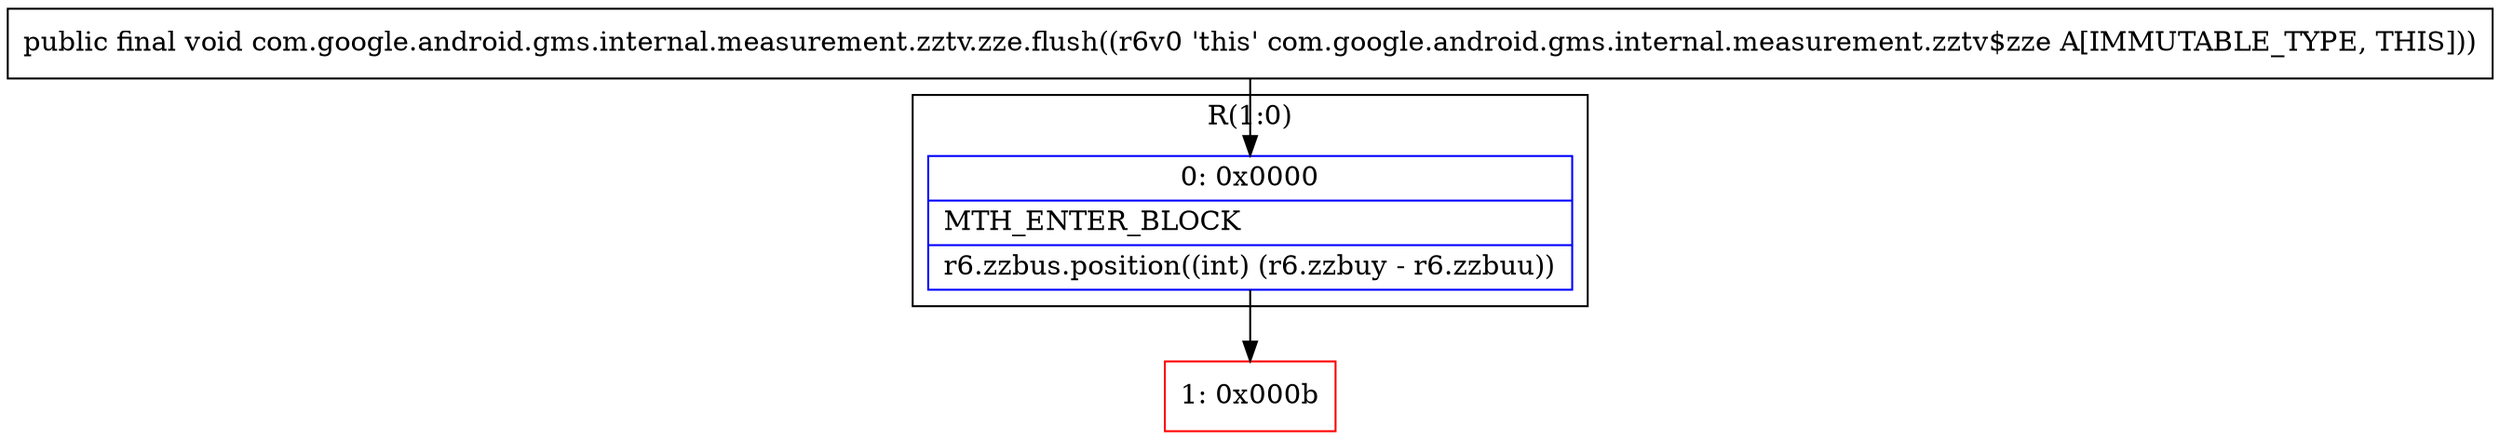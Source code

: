 digraph "CFG forcom.google.android.gms.internal.measurement.zztv.zze.flush()V" {
subgraph cluster_Region_1178741851 {
label = "R(1:0)";
node [shape=record,color=blue];
Node_0 [shape=record,label="{0\:\ 0x0000|MTH_ENTER_BLOCK\l|r6.zzbus.position((int) (r6.zzbuy \- r6.zzbuu))\l}"];
}
Node_1 [shape=record,color=red,label="{1\:\ 0x000b}"];
MethodNode[shape=record,label="{public final void com.google.android.gms.internal.measurement.zztv.zze.flush((r6v0 'this' com.google.android.gms.internal.measurement.zztv$zze A[IMMUTABLE_TYPE, THIS])) }"];
MethodNode -> Node_0;
Node_0 -> Node_1;
}

